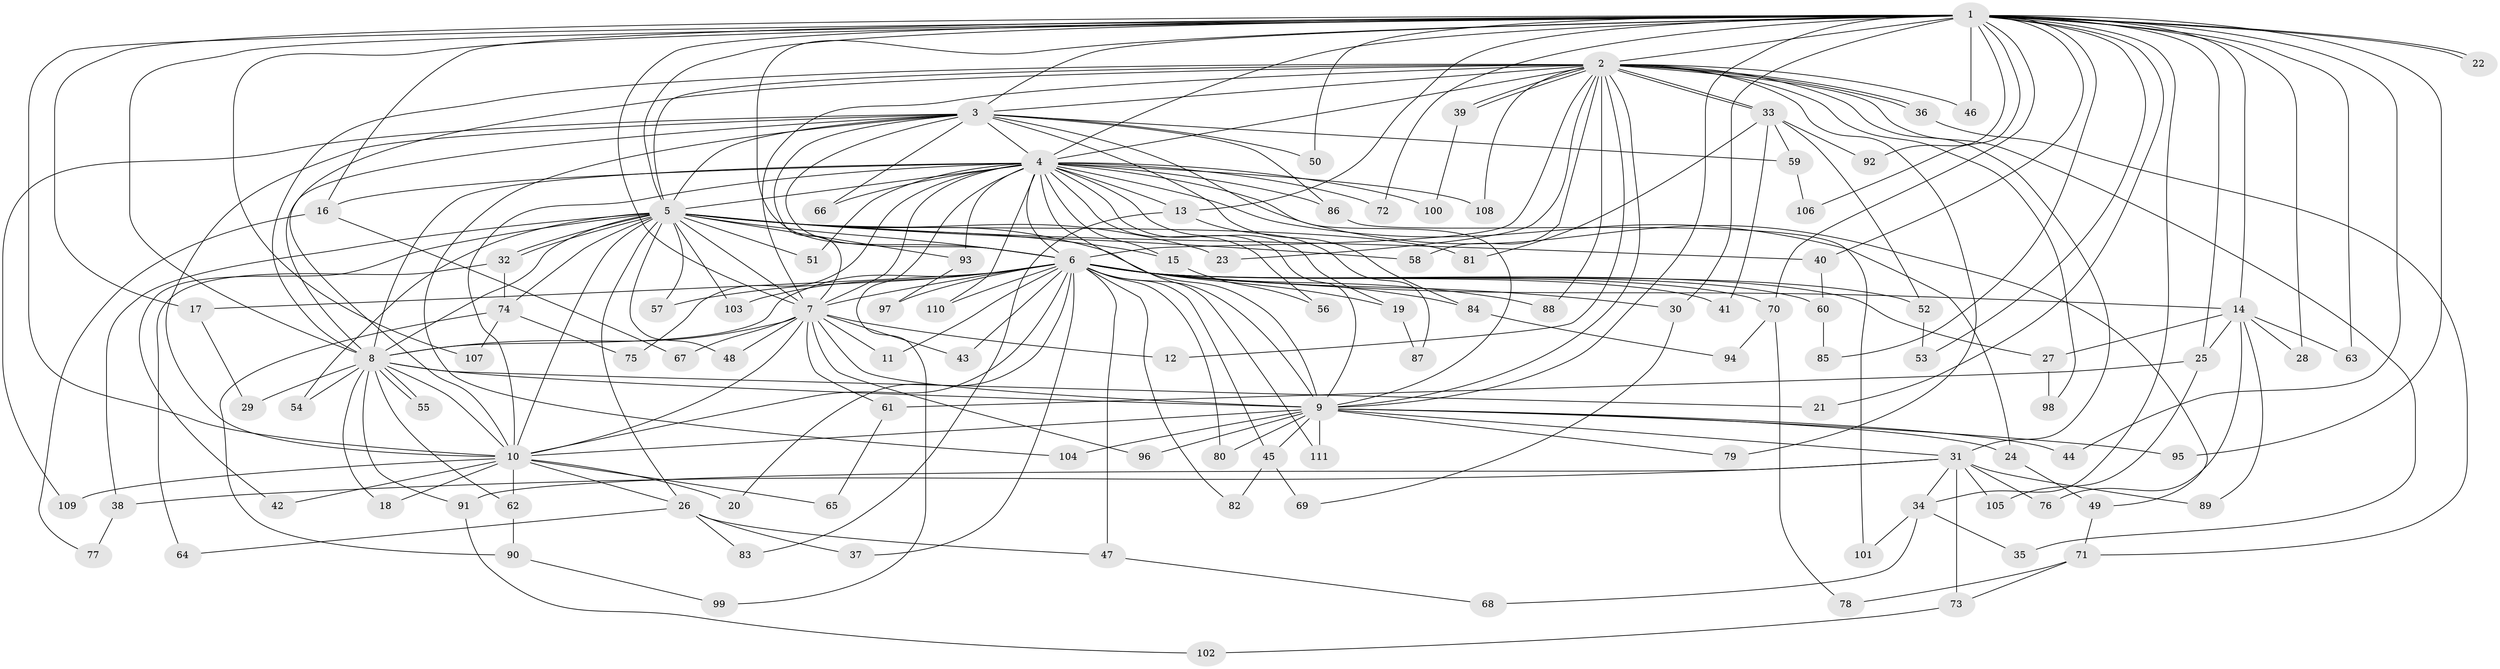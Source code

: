 // coarse degree distribution, {28: 0.012658227848101266, 19: 0.012658227848101266, 12: 0.012658227848101266, 23: 0.012658227848101266, 25: 0.012658227848101266, 26: 0.012658227848101266, 14: 0.012658227848101266, 13: 0.012658227848101266, 7: 0.02531645569620253, 4: 0.06329113924050633, 2: 0.5443037974683544, 3: 0.17721518987341772, 1: 0.02531645569620253, 9: 0.012658227848101266, 5: 0.012658227848101266, 6: 0.0379746835443038}
// Generated by graph-tools (version 1.1) at 2025/49/03/04/25 22:49:43]
// undirected, 111 vertices, 247 edges
graph export_dot {
  node [color=gray90,style=filled];
  1;
  2;
  3;
  4;
  5;
  6;
  7;
  8;
  9;
  10;
  11;
  12;
  13;
  14;
  15;
  16;
  17;
  18;
  19;
  20;
  21;
  22;
  23;
  24;
  25;
  26;
  27;
  28;
  29;
  30;
  31;
  32;
  33;
  34;
  35;
  36;
  37;
  38;
  39;
  40;
  41;
  42;
  43;
  44;
  45;
  46;
  47;
  48;
  49;
  50;
  51;
  52;
  53;
  54;
  55;
  56;
  57;
  58;
  59;
  60;
  61;
  62;
  63;
  64;
  65;
  66;
  67;
  68;
  69;
  70;
  71;
  72;
  73;
  74;
  75;
  76;
  77;
  78;
  79;
  80;
  81;
  82;
  83;
  84;
  85;
  86;
  87;
  88;
  89;
  90;
  91;
  92;
  93;
  94;
  95;
  96;
  97;
  98;
  99;
  100;
  101;
  102;
  103;
  104;
  105;
  106;
  107;
  108;
  109;
  110;
  111;
  1 -- 2;
  1 -- 3;
  1 -- 4;
  1 -- 5;
  1 -- 6;
  1 -- 7;
  1 -- 8;
  1 -- 9;
  1 -- 10;
  1 -- 13;
  1 -- 14;
  1 -- 16;
  1 -- 17;
  1 -- 21;
  1 -- 22;
  1 -- 22;
  1 -- 25;
  1 -- 28;
  1 -- 30;
  1 -- 34;
  1 -- 40;
  1 -- 44;
  1 -- 46;
  1 -- 50;
  1 -- 53;
  1 -- 63;
  1 -- 70;
  1 -- 72;
  1 -- 85;
  1 -- 92;
  1 -- 95;
  1 -- 106;
  1 -- 107;
  2 -- 3;
  2 -- 4;
  2 -- 5;
  2 -- 6;
  2 -- 7;
  2 -- 8;
  2 -- 9;
  2 -- 10;
  2 -- 12;
  2 -- 23;
  2 -- 31;
  2 -- 33;
  2 -- 33;
  2 -- 35;
  2 -- 36;
  2 -- 36;
  2 -- 39;
  2 -- 39;
  2 -- 46;
  2 -- 58;
  2 -- 79;
  2 -- 88;
  2 -- 98;
  2 -- 108;
  3 -- 4;
  3 -- 5;
  3 -- 6;
  3 -- 7;
  3 -- 8;
  3 -- 9;
  3 -- 10;
  3 -- 50;
  3 -- 59;
  3 -- 66;
  3 -- 84;
  3 -- 86;
  3 -- 104;
  3 -- 109;
  4 -- 5;
  4 -- 6;
  4 -- 7;
  4 -- 8;
  4 -- 9;
  4 -- 10;
  4 -- 13;
  4 -- 15;
  4 -- 16;
  4 -- 19;
  4 -- 24;
  4 -- 49;
  4 -- 51;
  4 -- 56;
  4 -- 66;
  4 -- 72;
  4 -- 75;
  4 -- 86;
  4 -- 93;
  4 -- 99;
  4 -- 100;
  4 -- 108;
  4 -- 110;
  4 -- 111;
  5 -- 6;
  5 -- 7;
  5 -- 8;
  5 -- 9;
  5 -- 10;
  5 -- 15;
  5 -- 23;
  5 -- 26;
  5 -- 32;
  5 -- 32;
  5 -- 38;
  5 -- 40;
  5 -- 42;
  5 -- 48;
  5 -- 51;
  5 -- 54;
  5 -- 57;
  5 -- 58;
  5 -- 74;
  5 -- 81;
  5 -- 93;
  5 -- 103;
  6 -- 7;
  6 -- 8;
  6 -- 9;
  6 -- 10;
  6 -- 11;
  6 -- 14;
  6 -- 17;
  6 -- 19;
  6 -- 20;
  6 -- 27;
  6 -- 30;
  6 -- 37;
  6 -- 41;
  6 -- 43;
  6 -- 45;
  6 -- 47;
  6 -- 52;
  6 -- 57;
  6 -- 60;
  6 -- 70;
  6 -- 80;
  6 -- 82;
  6 -- 84;
  6 -- 88;
  6 -- 97;
  6 -- 103;
  6 -- 110;
  7 -- 8;
  7 -- 9;
  7 -- 10;
  7 -- 11;
  7 -- 12;
  7 -- 43;
  7 -- 48;
  7 -- 61;
  7 -- 67;
  7 -- 96;
  8 -- 9;
  8 -- 10;
  8 -- 18;
  8 -- 21;
  8 -- 29;
  8 -- 54;
  8 -- 55;
  8 -- 55;
  8 -- 62;
  8 -- 91;
  9 -- 10;
  9 -- 24;
  9 -- 31;
  9 -- 44;
  9 -- 45;
  9 -- 79;
  9 -- 80;
  9 -- 95;
  9 -- 96;
  9 -- 104;
  9 -- 111;
  10 -- 18;
  10 -- 20;
  10 -- 26;
  10 -- 42;
  10 -- 62;
  10 -- 65;
  10 -- 109;
  13 -- 83;
  13 -- 87;
  14 -- 25;
  14 -- 27;
  14 -- 28;
  14 -- 63;
  14 -- 76;
  14 -- 89;
  15 -- 56;
  16 -- 67;
  16 -- 77;
  17 -- 29;
  19 -- 87;
  24 -- 49;
  25 -- 61;
  25 -- 105;
  26 -- 37;
  26 -- 47;
  26 -- 64;
  26 -- 83;
  27 -- 98;
  30 -- 69;
  31 -- 34;
  31 -- 38;
  31 -- 73;
  31 -- 76;
  31 -- 89;
  31 -- 91;
  31 -- 105;
  32 -- 64;
  32 -- 74;
  33 -- 41;
  33 -- 52;
  33 -- 59;
  33 -- 81;
  33 -- 92;
  34 -- 35;
  34 -- 68;
  34 -- 101;
  36 -- 71;
  38 -- 77;
  39 -- 100;
  40 -- 60;
  45 -- 69;
  45 -- 82;
  47 -- 68;
  49 -- 71;
  52 -- 53;
  59 -- 106;
  60 -- 85;
  61 -- 65;
  62 -- 90;
  70 -- 78;
  70 -- 94;
  71 -- 73;
  71 -- 78;
  73 -- 102;
  74 -- 75;
  74 -- 90;
  74 -- 107;
  84 -- 94;
  86 -- 101;
  90 -- 99;
  91 -- 102;
  93 -- 97;
}
